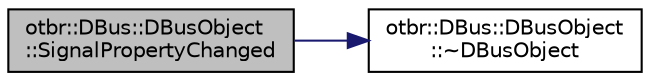digraph "otbr::DBus::DBusObject::SignalPropertyChanged"
{
  edge [fontname="Helvetica",fontsize="10",labelfontname="Helvetica",labelfontsize="10"];
  node [fontname="Helvetica",fontsize="10",shape=record];
  rankdir="LR";
  Node19 [label="otbr::DBus::DBusObject\l::SignalPropertyChanged",height=0.2,width=0.4,color="black", fillcolor="grey75", style="filled", fontcolor="black"];
  Node19 -> Node20 [color="midnightblue",fontsize="10",style="solid",fontname="Helvetica"];
  Node20 [label="otbr::DBus::DBusObject\l::~DBusObject",height=0.2,width=0.4,color="black", fillcolor="white", style="filled",URL="$da/d4d/classotbr_1_1DBus_1_1DBusObject.html#adbc87ddae91d10c97d253c22d2cc4de3",tooltip="The destructor of a d-bus object. "];
}
